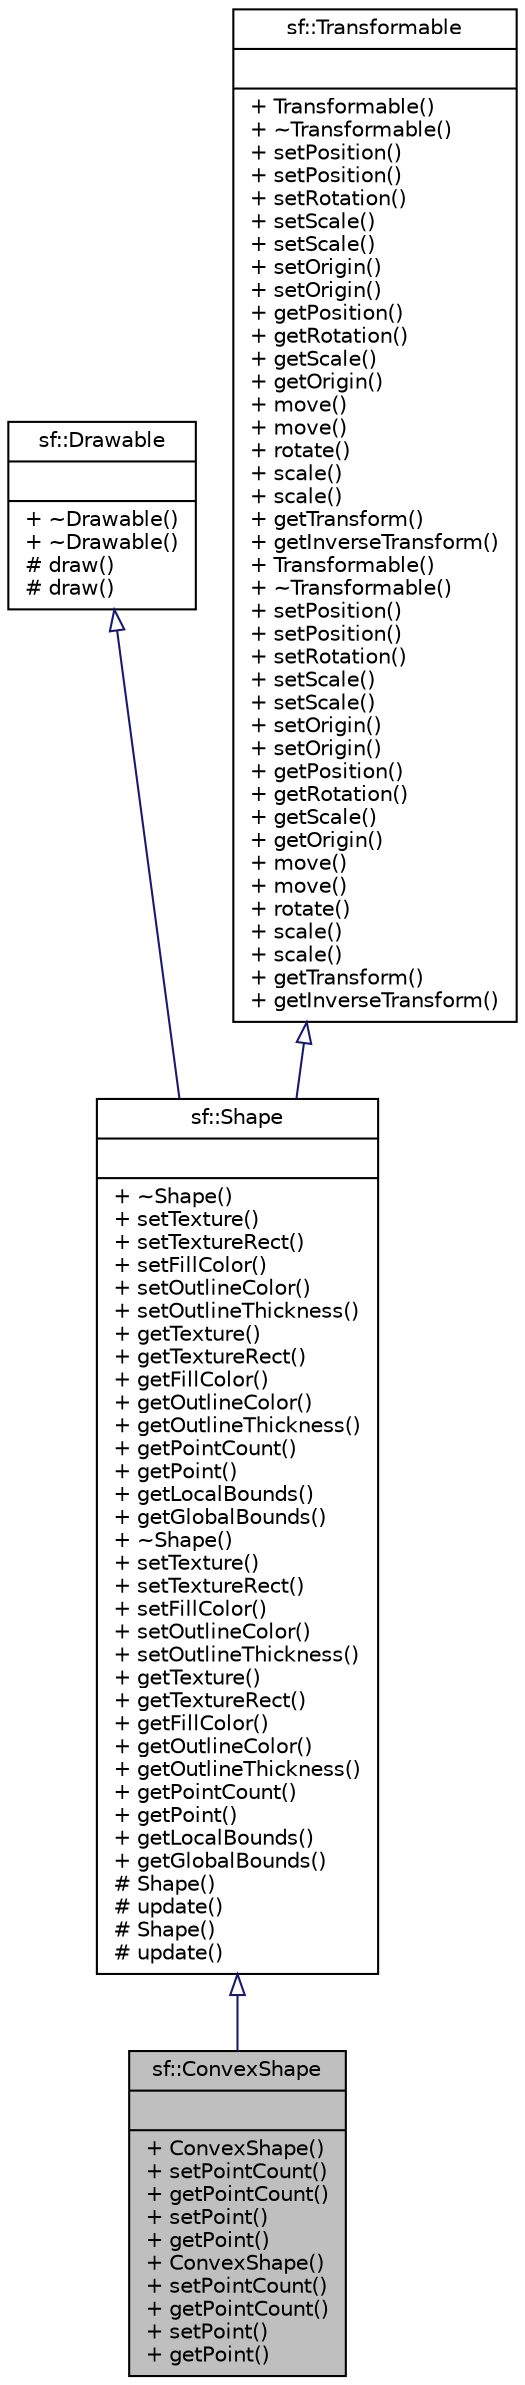 digraph "sf::ConvexShape"
{
 // LATEX_PDF_SIZE
  edge [fontname="Helvetica",fontsize="10",labelfontname="Helvetica",labelfontsize="10"];
  node [fontname="Helvetica",fontsize="10",shape=record];
  Node1 [label="{sf::ConvexShape\n||+ ConvexShape()\l+ setPointCount()\l+ getPointCount()\l+ setPoint()\l+ getPoint()\l+ ConvexShape()\l+ setPointCount()\l+ getPointCount()\l+ setPoint()\l+ getPoint()\l}",height=0.2,width=0.4,color="black", fillcolor="grey75", style="filled", fontcolor="black",tooltip="Specialized shape representing a convex polygon."];
  Node2 -> Node1 [dir="back",color="midnightblue",fontsize="10",style="solid",arrowtail="onormal",fontname="Helvetica"];
  Node2 [label="{sf::Shape\n||+ ~Shape()\l+ setTexture()\l+ setTextureRect()\l+ setFillColor()\l+ setOutlineColor()\l+ setOutlineThickness()\l+ getTexture()\l+ getTextureRect()\l+ getFillColor()\l+ getOutlineColor()\l+ getOutlineThickness()\l+ getPointCount()\l+ getPoint()\l+ getLocalBounds()\l+ getGlobalBounds()\l+ ~Shape()\l+ setTexture()\l+ setTextureRect()\l+ setFillColor()\l+ setOutlineColor()\l+ setOutlineThickness()\l+ getTexture()\l+ getTextureRect()\l+ getFillColor()\l+ getOutlineColor()\l+ getOutlineThickness()\l+ getPointCount()\l+ getPoint()\l+ getLocalBounds()\l+ getGlobalBounds()\l# Shape()\l# update()\l# Shape()\l# update()\l}",height=0.2,width=0.4,color="black", fillcolor="white", style="filled",URL="$classsf_1_1Shape.html",tooltip="Base class for textured shapes with outline."];
  Node3 -> Node2 [dir="back",color="midnightblue",fontsize="10",style="solid",arrowtail="onormal",fontname="Helvetica"];
  Node3 [label="{sf::Drawable\n||+ ~Drawable()\l+ ~Drawable()\l# draw()\l# draw()\l}",height=0.2,width=0.4,color="black", fillcolor="white", style="filled",URL="$classsf_1_1Drawable.html",tooltip="Abstract base class for objects that can be drawn to a render target."];
  Node4 -> Node2 [dir="back",color="midnightblue",fontsize="10",style="solid",arrowtail="onormal",fontname="Helvetica"];
  Node4 [label="{sf::Transformable\n||+ Transformable()\l+ ~Transformable()\l+ setPosition()\l+ setPosition()\l+ setRotation()\l+ setScale()\l+ setScale()\l+ setOrigin()\l+ setOrigin()\l+ getPosition()\l+ getRotation()\l+ getScale()\l+ getOrigin()\l+ move()\l+ move()\l+ rotate()\l+ scale()\l+ scale()\l+ getTransform()\l+ getInverseTransform()\l+ Transformable()\l+ ~Transformable()\l+ setPosition()\l+ setPosition()\l+ setRotation()\l+ setScale()\l+ setScale()\l+ setOrigin()\l+ setOrigin()\l+ getPosition()\l+ getRotation()\l+ getScale()\l+ getOrigin()\l+ move()\l+ move()\l+ rotate()\l+ scale()\l+ scale()\l+ getTransform()\l+ getInverseTransform()\l}",height=0.2,width=0.4,color="black", fillcolor="white", style="filled",URL="$classsf_1_1Transformable.html",tooltip="Decomposed transform defined by a position, a rotation and a scale."];
}
